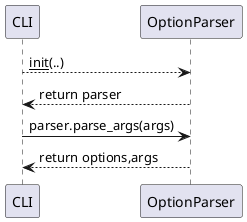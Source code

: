 @startuml
CLI --> OptionParser: __init__(..)
CLI <--OptionParser: return parser
CLI -> OptionParser: parser.parse_args(args)
CLI <-- OptionParser: return options,args
@enduml